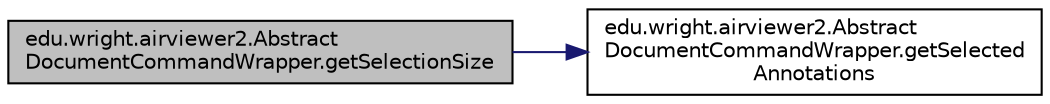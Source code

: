 digraph "edu.wright.airviewer2.AbstractDocumentCommandWrapper.getSelectionSize"
{
 // LATEX_PDF_SIZE
  edge [fontname="Helvetica",fontsize="10",labelfontname="Helvetica",labelfontsize="10"];
  node [fontname="Helvetica",fontsize="10",shape=record];
  rankdir="LR";
  Node0 [label="edu.wright.airviewer2.Abstract\lDocumentCommandWrapper.getSelectionSize",height=0.2,width=0.4,color="black", fillcolor="grey75", style="filled", fontcolor="black",tooltip=" "];
  Node0 -> Node1 [color="midnightblue",fontsize="10",style="solid",fontname="Helvetica"];
  Node1 [label="edu.wright.airviewer2.Abstract\lDocumentCommandWrapper.getSelected\lAnnotations",height=0.2,width=0.4,color="black", fillcolor="white", style="filled",URL="$classedu_1_1wright_1_1airviewer2_1_1_abstract_document_command_wrapper_af850d1b7857867d9637dfdc09704d085.html#af850d1b7857867d9637dfdc09704d085",tooltip=" "];
}
